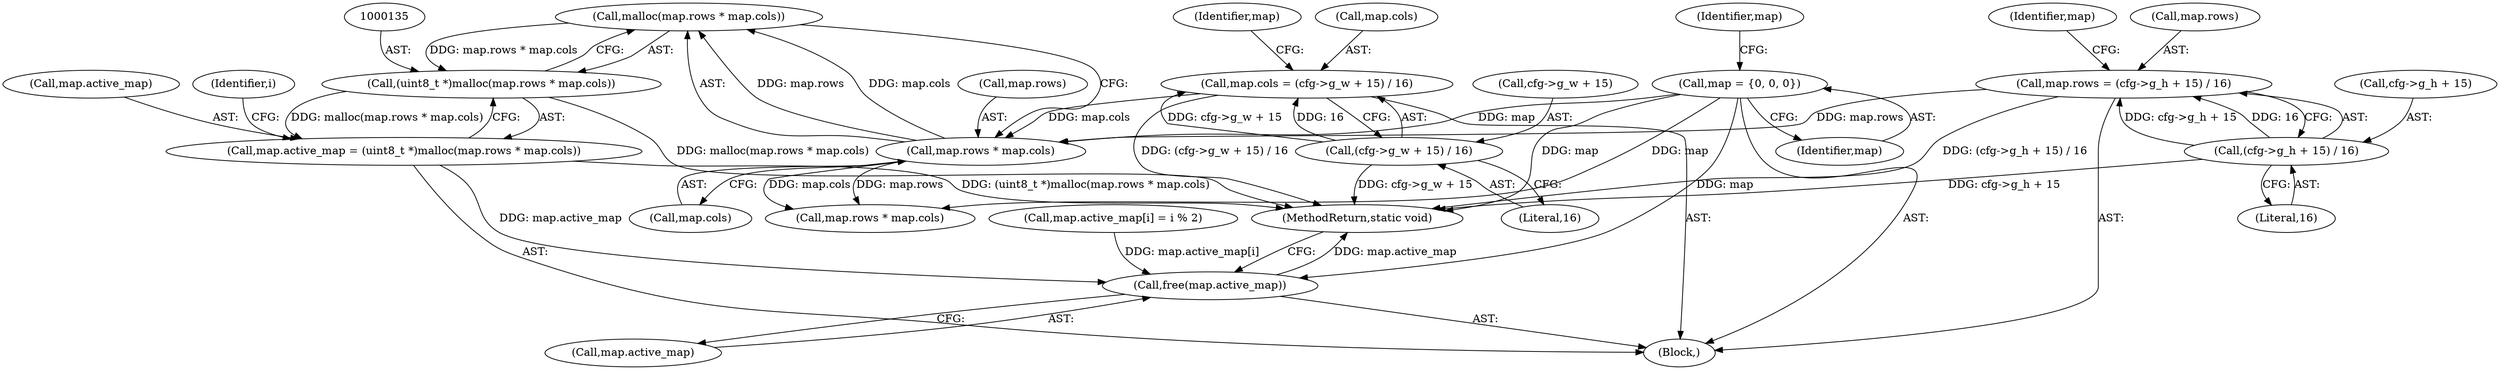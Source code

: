 digraph "0_Android_5a9753fca56f0eeb9f61e342b2fccffc364f9426_8@API" {
"1000136" [label="(Call,malloc(map.rows * map.cols))"];
"1000137" [label="(Call,map.rows * map.cols)"];
"1000106" [label="(Call,map = {0, 0, 0})"];
"1000108" [label="(Call,map.rows = (cfg->g_h + 15) / 16)"];
"1000112" [label="(Call,(cfg->g_h + 15) / 16)"];
"1000119" [label="(Call,map.cols = (cfg->g_w + 15) / 16)"];
"1000123" [label="(Call,(cfg->g_w + 15) / 16)"];
"1000134" [label="(Call,(uint8_t *)malloc(map.rows * map.cols))"];
"1000130" [label="(Call,map.active_map = (uint8_t *)malloc(map.rows * map.cols))"];
"1000177" [label="(Call,free(map.active_map))"];
"1000118" [label="(Literal,16)"];
"1000178" [label="(Call,map.active_map)"];
"1000134" [label="(Call,(uint8_t *)malloc(map.rows * map.cols))"];
"1000119" [label="(Call,map.cols = (cfg->g_w + 15) / 16)"];
"1000120" [label="(Call,map.cols)"];
"1000108" [label="(Call,map.rows = (cfg->g_h + 15) / 16)"];
"1000132" [label="(Identifier,map)"];
"1000123" [label="(Call,(cfg->g_w + 15) / 16)"];
"1000137" [label="(Call,map.rows * map.cols)"];
"1000159" [label="(Call,map.active_map[i] = i % 2)"];
"1000113" [label="(Call,cfg->g_h + 15)"];
"1000131" [label="(Call,map.active_map)"];
"1000130" [label="(Call,map.active_map = (uint8_t *)malloc(map.rows * map.cols))"];
"1000136" [label="(Call,malloc(map.rows * map.cols))"];
"1000110" [label="(Identifier,map)"];
"1000181" [label="(MethodReturn,static void)"];
"1000124" [label="(Call,cfg->g_w + 15)"];
"1000150" [label="(Call,map.rows * map.cols)"];
"1000107" [label="(Identifier,map)"];
"1000177" [label="(Call,free(map.active_map))"];
"1000146" [label="(Identifier,i)"];
"1000109" [label="(Call,map.rows)"];
"1000138" [label="(Call,map.rows)"];
"1000106" [label="(Call,map = {0, 0, 0})"];
"1000121" [label="(Identifier,map)"];
"1000129" [label="(Literal,16)"];
"1000141" [label="(Call,map.cols)"];
"1000112" [label="(Call,(cfg->g_h + 15) / 16)"];
"1000103" [label="(Block,)"];
"1000136" -> "1000134"  [label="AST: "];
"1000136" -> "1000137"  [label="CFG: "];
"1000137" -> "1000136"  [label="AST: "];
"1000134" -> "1000136"  [label="CFG: "];
"1000136" -> "1000134"  [label="DDG: map.rows * map.cols"];
"1000137" -> "1000136"  [label="DDG: map.rows"];
"1000137" -> "1000136"  [label="DDG: map.cols"];
"1000137" -> "1000141"  [label="CFG: "];
"1000138" -> "1000137"  [label="AST: "];
"1000141" -> "1000137"  [label="AST: "];
"1000106" -> "1000137"  [label="DDG: map"];
"1000108" -> "1000137"  [label="DDG: map.rows"];
"1000119" -> "1000137"  [label="DDG: map.cols"];
"1000137" -> "1000150"  [label="DDG: map.rows"];
"1000137" -> "1000150"  [label="DDG: map.cols"];
"1000106" -> "1000103"  [label="AST: "];
"1000106" -> "1000107"  [label="CFG: "];
"1000107" -> "1000106"  [label="AST: "];
"1000110" -> "1000106"  [label="CFG: "];
"1000106" -> "1000181"  [label="DDG: map"];
"1000106" -> "1000150"  [label="DDG: map"];
"1000106" -> "1000177"  [label="DDG: map"];
"1000108" -> "1000103"  [label="AST: "];
"1000108" -> "1000112"  [label="CFG: "];
"1000109" -> "1000108"  [label="AST: "];
"1000112" -> "1000108"  [label="AST: "];
"1000121" -> "1000108"  [label="CFG: "];
"1000108" -> "1000181"  [label="DDG: (cfg->g_h + 15) / 16"];
"1000112" -> "1000108"  [label="DDG: cfg->g_h + 15"];
"1000112" -> "1000108"  [label="DDG: 16"];
"1000112" -> "1000118"  [label="CFG: "];
"1000113" -> "1000112"  [label="AST: "];
"1000118" -> "1000112"  [label="AST: "];
"1000112" -> "1000181"  [label="DDG: cfg->g_h + 15"];
"1000119" -> "1000103"  [label="AST: "];
"1000119" -> "1000123"  [label="CFG: "];
"1000120" -> "1000119"  [label="AST: "];
"1000123" -> "1000119"  [label="AST: "];
"1000132" -> "1000119"  [label="CFG: "];
"1000119" -> "1000181"  [label="DDG: (cfg->g_w + 15) / 16"];
"1000123" -> "1000119"  [label="DDG: cfg->g_w + 15"];
"1000123" -> "1000119"  [label="DDG: 16"];
"1000123" -> "1000129"  [label="CFG: "];
"1000124" -> "1000123"  [label="AST: "];
"1000129" -> "1000123"  [label="AST: "];
"1000123" -> "1000181"  [label="DDG: cfg->g_w + 15"];
"1000134" -> "1000130"  [label="AST: "];
"1000135" -> "1000134"  [label="AST: "];
"1000130" -> "1000134"  [label="CFG: "];
"1000134" -> "1000181"  [label="DDG: malloc(map.rows * map.cols)"];
"1000134" -> "1000130"  [label="DDG: malloc(map.rows * map.cols)"];
"1000130" -> "1000103"  [label="AST: "];
"1000131" -> "1000130"  [label="AST: "];
"1000146" -> "1000130"  [label="CFG: "];
"1000130" -> "1000181"  [label="DDG: (uint8_t *)malloc(map.rows * map.cols)"];
"1000130" -> "1000177"  [label="DDG: map.active_map"];
"1000177" -> "1000103"  [label="AST: "];
"1000177" -> "1000178"  [label="CFG: "];
"1000178" -> "1000177"  [label="AST: "];
"1000181" -> "1000177"  [label="CFG: "];
"1000177" -> "1000181"  [label="DDG: map.active_map"];
"1000159" -> "1000177"  [label="DDG: map.active_map[i]"];
}
